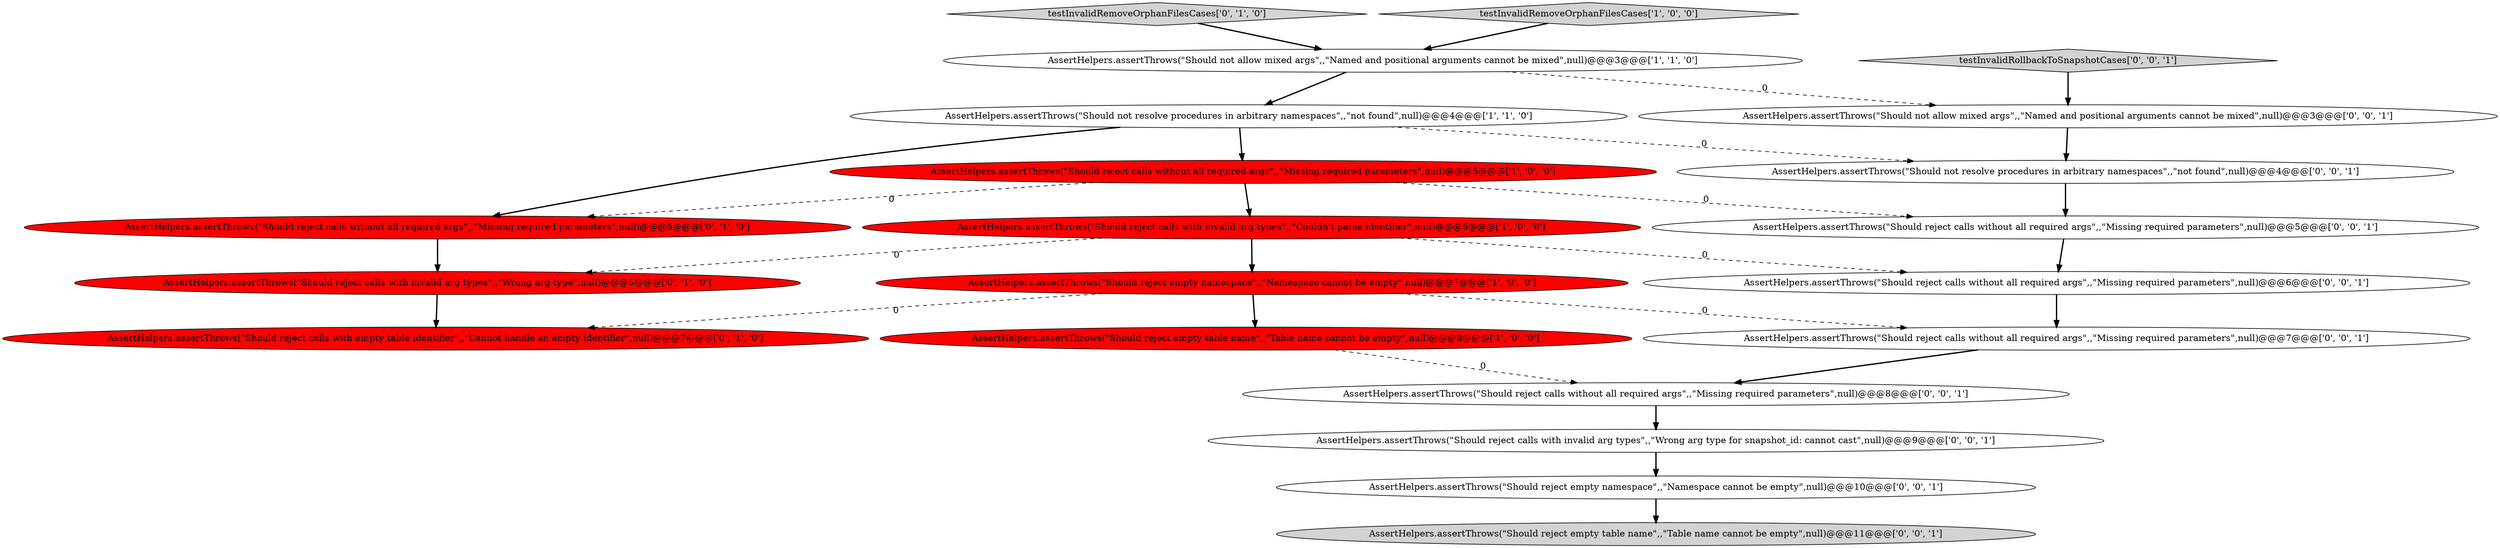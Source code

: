 digraph {
10 [style = filled, label = "testInvalidRemoveOrphanFilesCases['0', '1', '0']", fillcolor = lightgray, shape = diamond image = "AAA0AAABBB2BBB"];
14 [style = filled, label = "AssertHelpers.assertThrows(\"Should reject calls without all required args\",,\"Missing required parameters\",null)@@@6@@@['0', '0', '1']", fillcolor = white, shape = ellipse image = "AAA0AAABBB3BBB"];
0 [style = filled, label = "AssertHelpers.assertThrows(\"Should not allow mixed args\",,\"Named and positional arguments cannot be mixed\",null)@@@3@@@['1', '1', '0']", fillcolor = white, shape = ellipse image = "AAA0AAABBB1BBB"];
9 [style = filled, label = "AssertHelpers.assertThrows(\"Should reject calls with invalid arg types\",,\"Wrong arg type\",null)@@@6@@@['0', '1', '0']", fillcolor = red, shape = ellipse image = "AAA1AAABBB2BBB"];
1 [style = filled, label = "AssertHelpers.assertThrows(\"Should not resolve procedures in arbitrary namespaces\",,\"not found\",null)@@@4@@@['1', '1', '0']", fillcolor = white, shape = ellipse image = "AAA0AAABBB1BBB"];
7 [style = filled, label = "AssertHelpers.assertThrows(\"Should reject calls with empty table identifier\",,\"Cannot handle an empty identifier\",null)@@@7@@@['0', '1', '0']", fillcolor = red, shape = ellipse image = "AAA1AAABBB2BBB"];
15 [style = filled, label = "testInvalidRollbackToSnapshotCases['0', '0', '1']", fillcolor = lightgray, shape = diamond image = "AAA0AAABBB3BBB"];
5 [style = filled, label = "AssertHelpers.assertThrows(\"Should reject empty table name\",,\"Table name cannot be empty\",null)@@@8@@@['1', '0', '0']", fillcolor = red, shape = ellipse image = "AAA1AAABBB1BBB"];
8 [style = filled, label = "AssertHelpers.assertThrows(\"Should reject calls without all required args\",,\"Missing required parameters\",null)@@@5@@@['0', '1', '0']", fillcolor = red, shape = ellipse image = "AAA1AAABBB2BBB"];
20 [style = filled, label = "AssertHelpers.assertThrows(\"Should not allow mixed args\",,\"Named and positional arguments cannot be mixed\",null)@@@3@@@['0', '0', '1']", fillcolor = white, shape = ellipse image = "AAA0AAABBB3BBB"];
3 [style = filled, label = "AssertHelpers.assertThrows(\"Should reject calls with invalid arg types\",,\"Couldn't parse identifier\",null)@@@6@@@['1', '0', '0']", fillcolor = red, shape = ellipse image = "AAA1AAABBB1BBB"];
6 [style = filled, label = "AssertHelpers.assertThrows(\"Should reject calls without all required args\",,\"Missing required parameters\",null)@@@5@@@['1', '0', '0']", fillcolor = red, shape = ellipse image = "AAA1AAABBB1BBB"];
2 [style = filled, label = "AssertHelpers.assertThrows(\"Should reject empty namespace\",,\"Namespace cannot be empty\",null)@@@7@@@['1', '0', '0']", fillcolor = red, shape = ellipse image = "AAA1AAABBB1BBB"];
4 [style = filled, label = "testInvalidRemoveOrphanFilesCases['1', '0', '0']", fillcolor = lightgray, shape = diamond image = "AAA0AAABBB1BBB"];
11 [style = filled, label = "AssertHelpers.assertThrows(\"Should reject calls without all required args\",,\"Missing required parameters\",null)@@@7@@@['0', '0', '1']", fillcolor = white, shape = ellipse image = "AAA0AAABBB3BBB"];
18 [style = filled, label = "AssertHelpers.assertThrows(\"Should reject empty table name\",,\"Table name cannot be empty\",null)@@@11@@@['0', '0', '1']", fillcolor = lightgray, shape = ellipse image = "AAA0AAABBB3BBB"];
16 [style = filled, label = "AssertHelpers.assertThrows(\"Should not resolve procedures in arbitrary namespaces\",,\"not found\",null)@@@4@@@['0', '0', '1']", fillcolor = white, shape = ellipse image = "AAA0AAABBB3BBB"];
12 [style = filled, label = "AssertHelpers.assertThrows(\"Should reject calls with invalid arg types\",,\"Wrong arg type for snapshot_id: cannot cast\",null)@@@9@@@['0', '0', '1']", fillcolor = white, shape = ellipse image = "AAA0AAABBB3BBB"];
19 [style = filled, label = "AssertHelpers.assertThrows(\"Should reject calls without all required args\",,\"Missing required parameters\",null)@@@5@@@['0', '0', '1']", fillcolor = white, shape = ellipse image = "AAA0AAABBB3BBB"];
13 [style = filled, label = "AssertHelpers.assertThrows(\"Should reject empty namespace\",,\"Namespace cannot be empty\",null)@@@10@@@['0', '0', '1']", fillcolor = white, shape = ellipse image = "AAA0AAABBB3BBB"];
17 [style = filled, label = "AssertHelpers.assertThrows(\"Should reject calls without all required args\",,\"Missing required parameters\",null)@@@8@@@['0', '0', '1']", fillcolor = white, shape = ellipse image = "AAA0AAABBB3BBB"];
6->3 [style = bold, label=""];
6->8 [style = dashed, label="0"];
1->8 [style = bold, label=""];
9->7 [style = bold, label=""];
16->19 [style = bold, label=""];
2->7 [style = dashed, label="0"];
0->20 [style = dashed, label="0"];
4->0 [style = bold, label=""];
12->13 [style = bold, label=""];
17->12 [style = bold, label=""];
1->6 [style = bold, label=""];
20->16 [style = bold, label=""];
19->14 [style = bold, label=""];
3->2 [style = bold, label=""];
5->17 [style = dashed, label="0"];
3->9 [style = dashed, label="0"];
1->16 [style = dashed, label="0"];
0->1 [style = bold, label=""];
15->20 [style = bold, label=""];
10->0 [style = bold, label=""];
6->19 [style = dashed, label="0"];
8->9 [style = bold, label=""];
11->17 [style = bold, label=""];
2->11 [style = dashed, label="0"];
3->14 [style = dashed, label="0"];
14->11 [style = bold, label=""];
13->18 [style = bold, label=""];
2->5 [style = bold, label=""];
}
